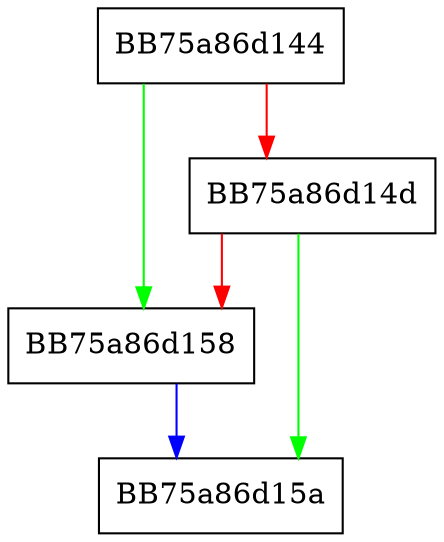 digraph reserve {
  node [shape="box"];
  graph [splines=ortho];
  BB75a86d144 -> BB75a86d158 [color="green"];
  BB75a86d144 -> BB75a86d14d [color="red"];
  BB75a86d14d -> BB75a86d15a [color="green"];
  BB75a86d14d -> BB75a86d158 [color="red"];
  BB75a86d158 -> BB75a86d15a [color="blue"];
}